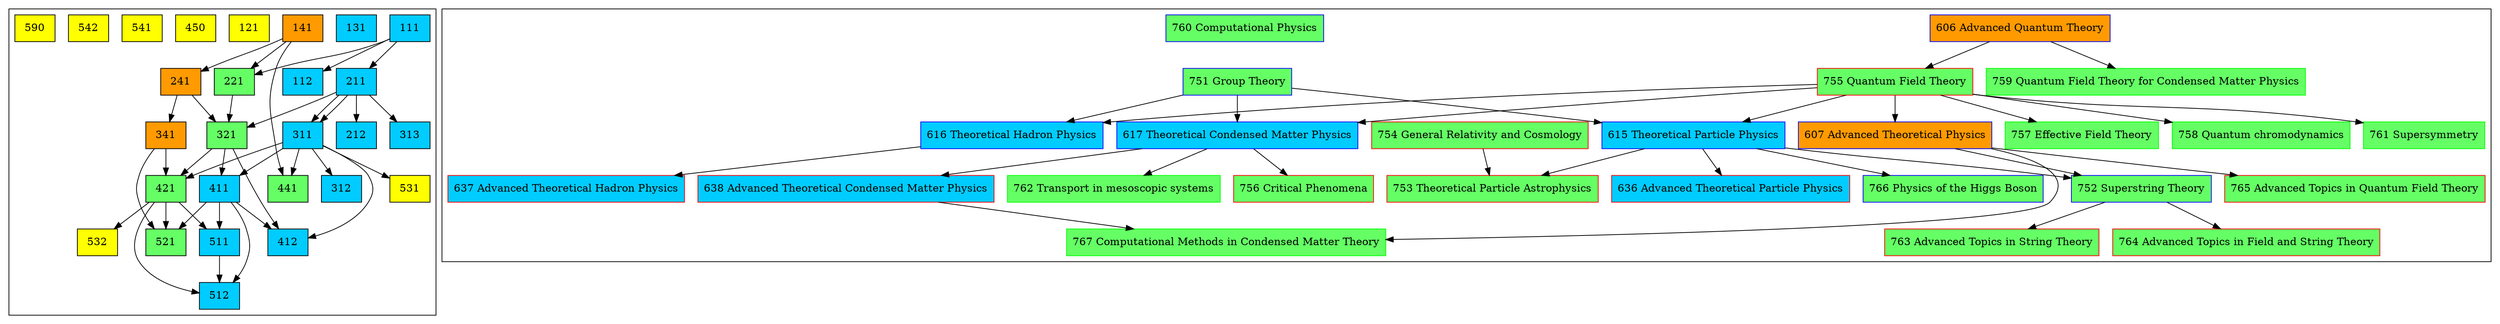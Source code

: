 // Copyright © 2015 Martin Ueding <dev@martin-ueding.de>

digraph {
    node [shape=box style=filled]

    subgraph cluster_bachelor {



        {
            node[fillcolor="#00CCFF"]
            111
            211
            311
            411
            511

            112
            212
            312
            313
            412
            512

            131
        }
        {
            node[fillcolor="#FF9A00"]
            141
            241
            341
        }
        {
            node[fillcolor="#65FF65"]
            221
            321
            421
            521

            441
        }
        {
            node[fillcolor="#FFFF00"]
            121
            450

            531
            532

            541
            542

            590
        }
            


        111 -> 112
        211 -> 212
        111 -> 211
        211 -> 311
        311 -> 412
        141, 111 -> 221
        141 -> 241
        211 -> 311
        311 -> 312
        211 -> 313
        241, 221, 211 -> 321
        241 -> 341
        311, 321 -> 411
        411, 321 -> 412
        341, 321, 311 -> 421
        311, 141 -> 441
        411, 421 -> 511
        411, 421, 511 -> 512
        341, 421, 411 -> 521

        311 -> 531
        421 -> 532
    }

    subgraph cluster_master_theory {
        {
            node[fillcolor="#FF9A00"]

            606 [label="606 Advanced Quantum Theory" color=blue]
            607 [label="607 Advanced Theoretical Physics" color=blue]
        }

        // Elective lectures
        {
            node[fillcolor="#65FF65"]

            751 [label="751 Group Theory" color=blue]
            752 [label="752 Superstring Theory" color=blue]
            753 [label="753 Theoretical Particle Astrophysics" color=red]
            754 [label="754 General Relativity and Cosmology" color=red]
            755 [label="755 Quantum Field Theory" color=red]
            756 [label="756 Critical Phenomena" color=red]
            757 [label="757 Effective Field Theory" color=green]
            758 [label="758 Quantum chromodynamics" color=green]
            759 [label="759 Quantum Field Theory for Condensed Matter Physics" color=green]
            760 [label="760 Computational Physics" color=blue]
            761 [label="761 Supersymmetry" color=green]
            762 [label="762 Transport in mesoscopic systems" color=green]
            763 [label="763 Advanced Topics in String Theory" color=red]
            764 [label="764 Advanced Topics in Field and String Theory" color=red]
            765 [label="765 Advanced Topics in Quantum Field Theory" color=red]
            766 [label="766 Physics of the Higgs Boson" color=blue]
            767 [label="767 Computational Methods in Condensed Matter Theory" color=green]
        }

        // Specialization 1
        {
            node[fillcolor="#00CCFF"]

            615 [label="615 Theoretical Particle Physics" color=blue]
            616 [label="616 Theoretical Hadron Physics" color=blue]
            617 [label="617 Theoretical Condensed Matter Physics" color=blue]

            636 [label="636 Advanced Theoretical Particle Physics" color=red]
            637 [label="637 Advanced Theoretical Hadron Physics" color=red]
            638 [label="638 Advanced Theoretical Condensed Matter Physics" color=red]
        }


        // Seminar
        {
            node[fillcolor="#FFFF00"]
        }

        // Thesis
        {
            node[fillcolor="#CC9AFF"]
        }

        606 -> 755, 759
        751 -> 616, 615, 617
        755 -> 757, 758, 616, 615, 607, 761, 617
        754 -> 753
        615 -> 753, 636, 752, 766
        616 -> 637
        617 -> 762, 638, 756
        638 -> 767
        607 -> 752, 765, 767
        752 -> 763, 764
    }
}

// vim: autoindent
